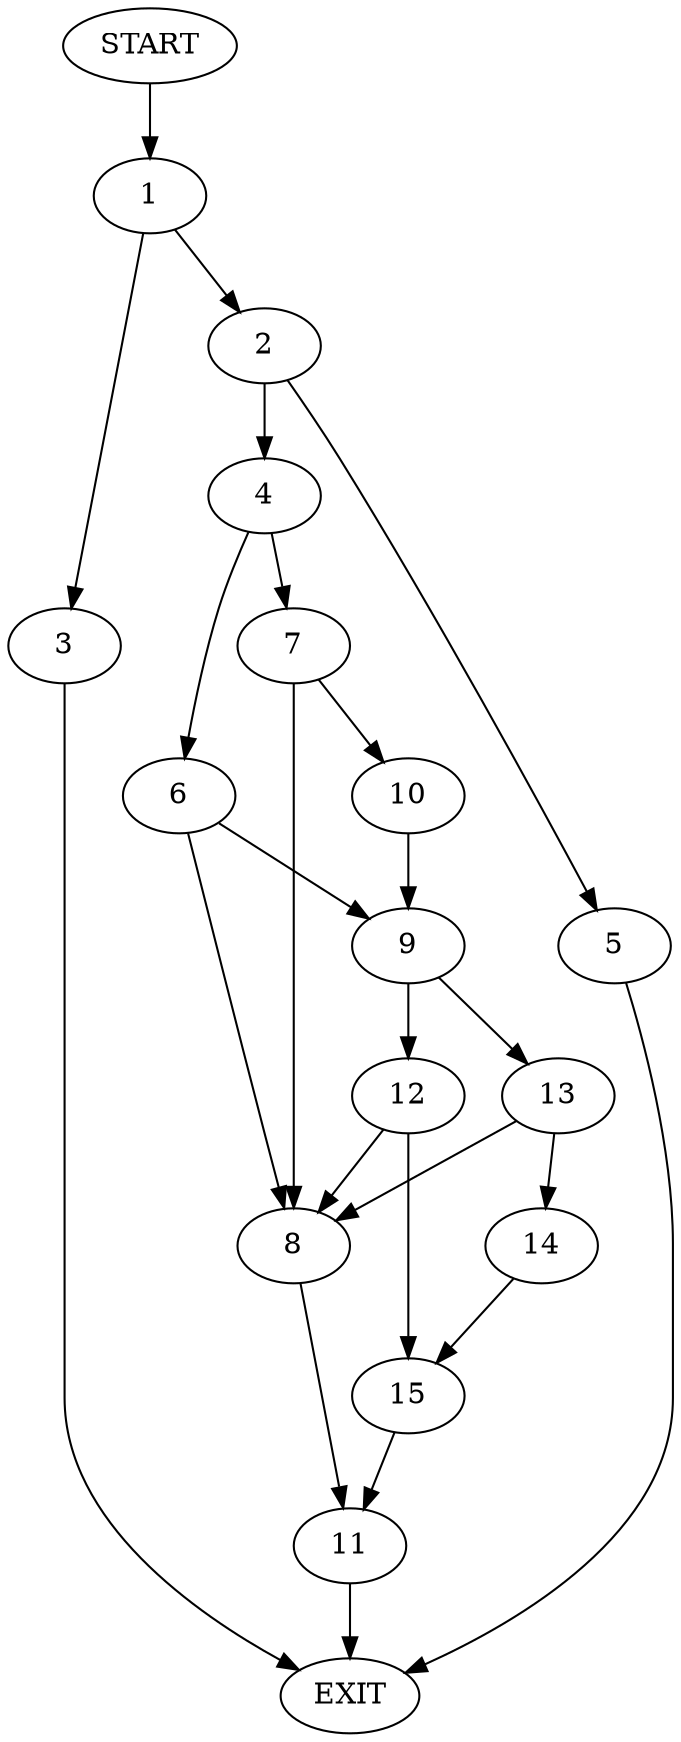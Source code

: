 digraph {
0 [label="START"]
16 [label="EXIT"]
0 -> 1
1 -> 2
1 -> 3
2 -> 4
2 -> 5
3 -> 16
4 -> 6
4 -> 7
5 -> 16
6 -> 8
6 -> 9
7 -> 8
7 -> 10
10 -> 9
8 -> 11
9 -> 12
9 -> 13
13 -> 8
13 -> 14
12 -> 8
12 -> 15
14 -> 15
15 -> 11
11 -> 16
}
